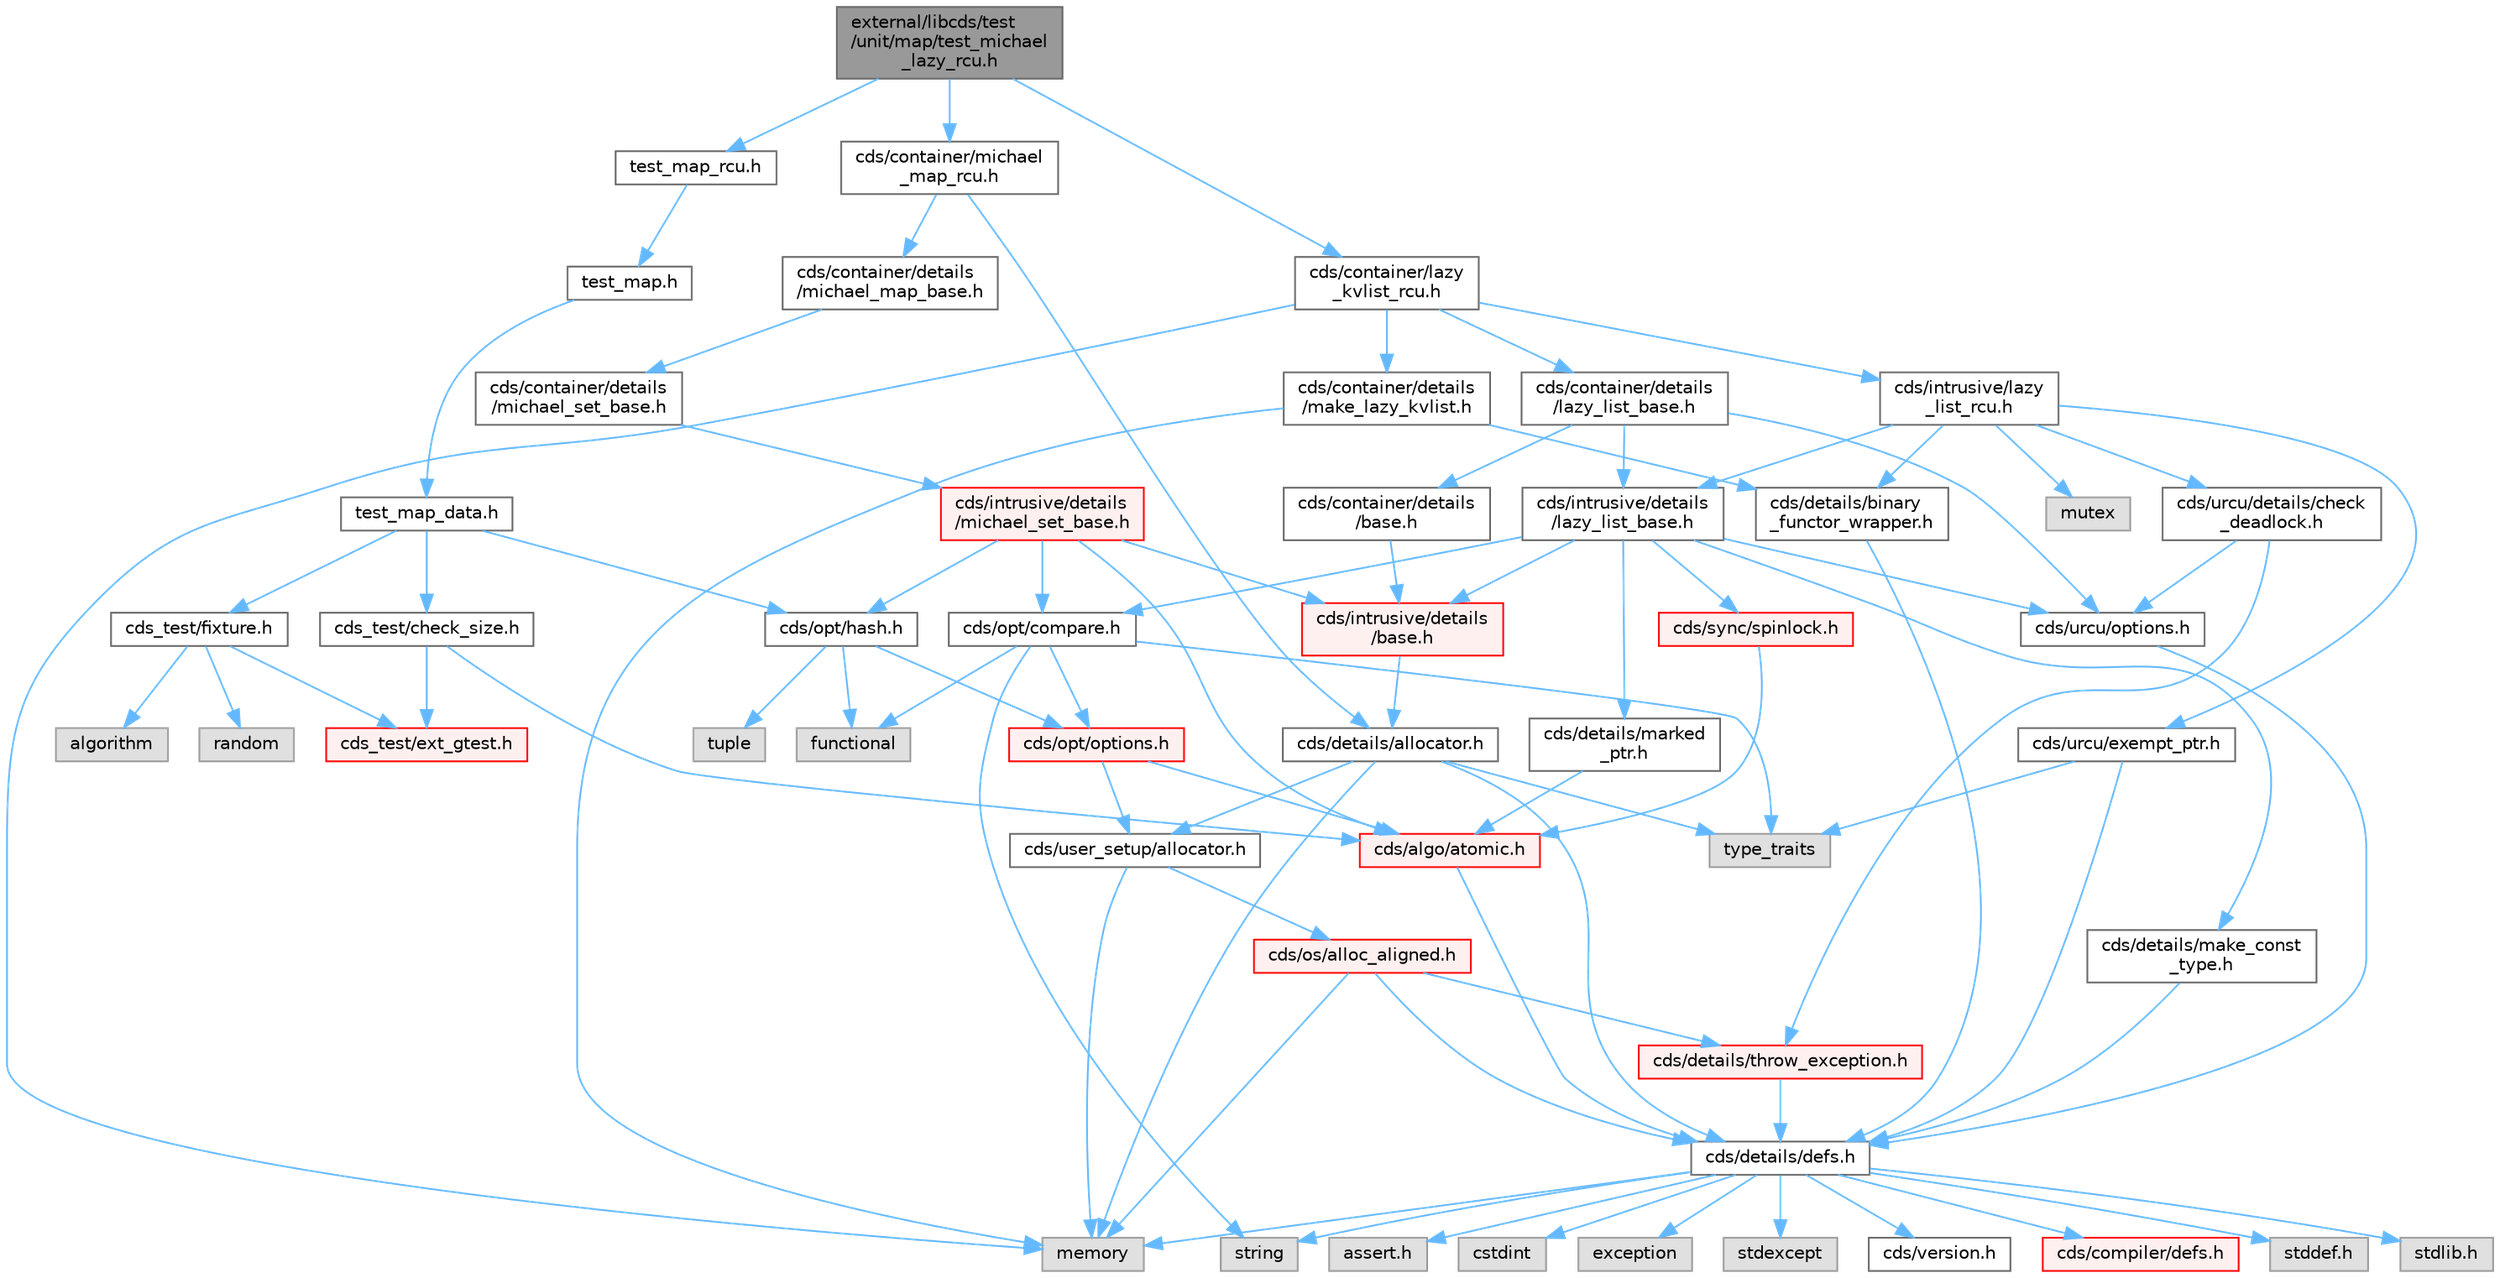 digraph "external/libcds/test/unit/map/test_michael_lazy_rcu.h"
{
 // LATEX_PDF_SIZE
  bgcolor="transparent";
  edge [fontname=Helvetica,fontsize=10,labelfontname=Helvetica,labelfontsize=10];
  node [fontname=Helvetica,fontsize=10,shape=box,height=0.2,width=0.4];
  Node1 [id="Node000001",label="external/libcds/test\l/unit/map/test_michael\l_lazy_rcu.h",height=0.2,width=0.4,color="gray40", fillcolor="grey60", style="filled", fontcolor="black",tooltip=" "];
  Node1 -> Node2 [id="edge1_Node000001_Node000002",color="steelblue1",style="solid",tooltip=" "];
  Node2 [id="Node000002",label="test_map_rcu.h",height=0.2,width=0.4,color="grey40", fillcolor="white", style="filled",URL="$test__map__rcu_8h.html",tooltip=" "];
  Node2 -> Node3 [id="edge2_Node000002_Node000003",color="steelblue1",style="solid",tooltip=" "];
  Node3 [id="Node000003",label="test_map.h",height=0.2,width=0.4,color="grey40", fillcolor="white", style="filled",URL="$map_2test__map_8h.html",tooltip=" "];
  Node3 -> Node4 [id="edge3_Node000003_Node000004",color="steelblue1",style="solid",tooltip=" "];
  Node4 [id="Node000004",label="test_map_data.h",height=0.2,width=0.4,color="grey40", fillcolor="white", style="filled",URL="$map_2test__map__data_8h.html",tooltip=" "];
  Node4 -> Node5 [id="edge4_Node000004_Node000005",color="steelblue1",style="solid",tooltip=" "];
  Node5 [id="Node000005",label="cds_test/check_size.h",height=0.2,width=0.4,color="grey40", fillcolor="white", style="filled",URL="$check__size_8h.html",tooltip=" "];
  Node5 -> Node6 [id="edge5_Node000005_Node000006",color="steelblue1",style="solid",tooltip=" "];
  Node6 [id="Node000006",label="cds_test/ext_gtest.h",height=0.2,width=0.4,color="red", fillcolor="#FFF0F0", style="filled",URL="$ext__gtest_8h.html",tooltip=" "];
  Node5 -> Node8 [id="edge6_Node000005_Node000008",color="steelblue1",style="solid",tooltip=" "];
  Node8 [id="Node000008",label="cds/algo/atomic.h",height=0.2,width=0.4,color="red", fillcolor="#FFF0F0", style="filled",URL="$external_2libcds_2cds_2algo_2atomic_8h.html",tooltip=" "];
  Node8 -> Node9 [id="edge7_Node000008_Node000009",color="steelblue1",style="solid",tooltip=" "];
  Node9 [id="Node000009",label="cds/details/defs.h",height=0.2,width=0.4,color="grey40", fillcolor="white", style="filled",URL="$details_2defs_8h.html",tooltip=" "];
  Node9 -> Node10 [id="edge8_Node000009_Node000010",color="steelblue1",style="solid",tooltip=" "];
  Node10 [id="Node000010",label="stddef.h",height=0.2,width=0.4,color="grey60", fillcolor="#E0E0E0", style="filled",tooltip=" "];
  Node9 -> Node11 [id="edge9_Node000009_Node000011",color="steelblue1",style="solid",tooltip=" "];
  Node11 [id="Node000011",label="stdlib.h",height=0.2,width=0.4,color="grey60", fillcolor="#E0E0E0", style="filled",tooltip=" "];
  Node9 -> Node12 [id="edge10_Node000009_Node000012",color="steelblue1",style="solid",tooltip=" "];
  Node12 [id="Node000012",label="assert.h",height=0.2,width=0.4,color="grey60", fillcolor="#E0E0E0", style="filled",tooltip=" "];
  Node9 -> Node13 [id="edge11_Node000009_Node000013",color="steelblue1",style="solid",tooltip=" "];
  Node13 [id="Node000013",label="cstdint",height=0.2,width=0.4,color="grey60", fillcolor="#E0E0E0", style="filled",tooltip=" "];
  Node9 -> Node14 [id="edge12_Node000009_Node000014",color="steelblue1",style="solid",tooltip=" "];
  Node14 [id="Node000014",label="exception",height=0.2,width=0.4,color="grey60", fillcolor="#E0E0E0", style="filled",tooltip=" "];
  Node9 -> Node15 [id="edge13_Node000009_Node000015",color="steelblue1",style="solid",tooltip=" "];
  Node15 [id="Node000015",label="stdexcept",height=0.2,width=0.4,color="grey60", fillcolor="#E0E0E0", style="filled",tooltip=" "];
  Node9 -> Node16 [id="edge14_Node000009_Node000016",color="steelblue1",style="solid",tooltip=" "];
  Node16 [id="Node000016",label="string",height=0.2,width=0.4,color="grey60", fillcolor="#E0E0E0", style="filled",tooltip=" "];
  Node9 -> Node17 [id="edge15_Node000009_Node000017",color="steelblue1",style="solid",tooltip=" "];
  Node17 [id="Node000017",label="memory",height=0.2,width=0.4,color="grey60", fillcolor="#E0E0E0", style="filled",tooltip=" "];
  Node9 -> Node18 [id="edge16_Node000009_Node000018",color="steelblue1",style="solid",tooltip=" "];
  Node18 [id="Node000018",label="cds/version.h",height=0.2,width=0.4,color="grey40", fillcolor="white", style="filled",URL="$external_2libcds_2cds_2version_8h.html",tooltip=" "];
  Node9 -> Node19 [id="edge17_Node000009_Node000019",color="steelblue1",style="solid",tooltip=" "];
  Node19 [id="Node000019",label="cds/compiler/defs.h",height=0.2,width=0.4,color="red", fillcolor="#FFF0F0", style="filled",URL="$compiler_2defs_8h.html",tooltip=" "];
  Node4 -> Node23 [id="edge18_Node000004_Node000023",color="steelblue1",style="solid",tooltip=" "];
  Node23 [id="Node000023",label="cds_test/fixture.h",height=0.2,width=0.4,color="grey40", fillcolor="white", style="filled",URL="$fixture_8h.html",tooltip=" "];
  Node23 -> Node6 [id="edge19_Node000023_Node000006",color="steelblue1",style="solid",tooltip=" "];
  Node23 -> Node24 [id="edge20_Node000023_Node000024",color="steelblue1",style="solid",tooltip=" "];
  Node24 [id="Node000024",label="algorithm",height=0.2,width=0.4,color="grey60", fillcolor="#E0E0E0", style="filled",tooltip=" "];
  Node23 -> Node25 [id="edge21_Node000023_Node000025",color="steelblue1",style="solid",tooltip=" "];
  Node25 [id="Node000025",label="random",height=0.2,width=0.4,color="grey60", fillcolor="#E0E0E0", style="filled",tooltip=" "];
  Node4 -> Node26 [id="edge22_Node000004_Node000026",color="steelblue1",style="solid",tooltip=" "];
  Node26 [id="Node000026",label="cds/opt/hash.h",height=0.2,width=0.4,color="grey40", fillcolor="white", style="filled",URL="$external_2libcds_2cds_2opt_2hash_8h.html",tooltip=" "];
  Node26 -> Node27 [id="edge23_Node000026_Node000027",color="steelblue1",style="solid",tooltip=" "];
  Node27 [id="Node000027",label="tuple",height=0.2,width=0.4,color="grey60", fillcolor="#E0E0E0", style="filled",tooltip=" "];
  Node26 -> Node28 [id="edge24_Node000026_Node000028",color="steelblue1",style="solid",tooltip=" "];
  Node28 [id="Node000028",label="functional",height=0.2,width=0.4,color="grey60", fillcolor="#E0E0E0", style="filled",tooltip=" "];
  Node26 -> Node29 [id="edge25_Node000026_Node000029",color="steelblue1",style="solid",tooltip=" "];
  Node29 [id="Node000029",label="cds/opt/options.h",height=0.2,width=0.4,color="red", fillcolor="#FFF0F0", style="filled",URL="$opt_2options_8h.html",tooltip=" "];
  Node29 -> Node32 [id="edge26_Node000029_Node000032",color="steelblue1",style="solid",tooltip=" "];
  Node32 [id="Node000032",label="cds/user_setup/allocator.h",height=0.2,width=0.4,color="grey40", fillcolor="white", style="filled",URL="$external_2libcds_2cds_2user__setup_2allocator_8h.html",tooltip="Default implementation of allocator classes."];
  Node32 -> Node17 [id="edge27_Node000032_Node000017",color="steelblue1",style="solid",tooltip=" "];
  Node32 -> Node33 [id="edge28_Node000032_Node000033",color="steelblue1",style="solid",tooltip=" "];
  Node33 [id="Node000033",label="cds/os/alloc_aligned.h",height=0.2,width=0.4,color="red", fillcolor="#FFF0F0", style="filled",URL="$alloc__aligned_8h.html",tooltip=" "];
  Node33 -> Node9 [id="edge29_Node000033_Node000009",color="steelblue1",style="solid",tooltip=" "];
  Node33 -> Node17 [id="edge30_Node000033_Node000017",color="steelblue1",style="solid",tooltip=" "];
  Node33 -> Node44 [id="edge31_Node000033_Node000044",color="steelblue1",style="solid",tooltip=" "];
  Node44 [id="Node000044",label="cds/details/throw_exception.h",height=0.2,width=0.4,color="red", fillcolor="#FFF0F0", style="filled",URL="$throw__exception_8h.html",tooltip=" "];
  Node44 -> Node9 [id="edge32_Node000044_Node000009",color="steelblue1",style="solid",tooltip=" "];
  Node29 -> Node8 [id="edge33_Node000029_Node000008",color="steelblue1",style="solid",tooltip=" "];
  Node1 -> Node47 [id="edge34_Node000001_Node000047",color="steelblue1",style="solid",tooltip=" "];
  Node47 [id="Node000047",label="cds/container/lazy\l_kvlist_rcu.h",height=0.2,width=0.4,color="grey40", fillcolor="white", style="filled",URL="$lazy__kvlist__rcu_8h.html",tooltip=" "];
  Node47 -> Node17 [id="edge35_Node000047_Node000017",color="steelblue1",style="solid",tooltip=" "];
  Node47 -> Node48 [id="edge36_Node000047_Node000048",color="steelblue1",style="solid",tooltip=" "];
  Node48 [id="Node000048",label="cds/container/details\l/lazy_list_base.h",height=0.2,width=0.4,color="grey40", fillcolor="white", style="filled",URL="$container_2details_2lazy__list__base_8h.html",tooltip=" "];
  Node48 -> Node49 [id="edge37_Node000048_Node000049",color="steelblue1",style="solid",tooltip=" "];
  Node49 [id="Node000049",label="cds/container/details\l/base.h",height=0.2,width=0.4,color="grey40", fillcolor="white", style="filled",URL="$external_2libcds_2cds_2container_2details_2base_8h.html",tooltip=" "];
  Node49 -> Node50 [id="edge38_Node000049_Node000050",color="steelblue1",style="solid",tooltip=" "];
  Node50 [id="Node000050",label="cds/intrusive/details\l/base.h",height=0.2,width=0.4,color="red", fillcolor="#FFF0F0", style="filled",URL="$external_2libcds_2cds_2intrusive_2details_2base_8h.html",tooltip=" "];
  Node50 -> Node53 [id="edge39_Node000050_Node000053",color="steelblue1",style="solid",tooltip=" "];
  Node53 [id="Node000053",label="cds/details/allocator.h",height=0.2,width=0.4,color="grey40", fillcolor="white", style="filled",URL="$external_2libcds_2cds_2details_2allocator_8h.html",tooltip=" "];
  Node53 -> Node54 [id="edge40_Node000053_Node000054",color="steelblue1",style="solid",tooltip=" "];
  Node54 [id="Node000054",label="type_traits",height=0.2,width=0.4,color="grey60", fillcolor="#E0E0E0", style="filled",tooltip=" "];
  Node53 -> Node17 [id="edge41_Node000053_Node000017",color="steelblue1",style="solid",tooltip=" "];
  Node53 -> Node9 [id="edge42_Node000053_Node000009",color="steelblue1",style="solid",tooltip=" "];
  Node53 -> Node32 [id="edge43_Node000053_Node000032",color="steelblue1",style="solid",tooltip=" "];
  Node48 -> Node59 [id="edge44_Node000048_Node000059",color="steelblue1",style="solid",tooltip=" "];
  Node59 [id="Node000059",label="cds/intrusive/details\l/lazy_list_base.h",height=0.2,width=0.4,color="grey40", fillcolor="white", style="filled",URL="$intrusive_2details_2lazy__list__base_8h.html",tooltip=" "];
  Node59 -> Node50 [id="edge45_Node000059_Node000050",color="steelblue1",style="solid",tooltip=" "];
  Node59 -> Node60 [id="edge46_Node000059_Node000060",color="steelblue1",style="solid",tooltip=" "];
  Node60 [id="Node000060",label="cds/opt/compare.h",height=0.2,width=0.4,color="grey40", fillcolor="white", style="filled",URL="$external_2libcds_2cds_2opt_2compare_8h.html",tooltip=" "];
  Node60 -> Node54 [id="edge47_Node000060_Node000054",color="steelblue1",style="solid",tooltip=" "];
  Node60 -> Node28 [id="edge48_Node000060_Node000028",color="steelblue1",style="solid",tooltip=" "];
  Node60 -> Node16 [id="edge49_Node000060_Node000016",color="steelblue1",style="solid",tooltip=" "];
  Node60 -> Node29 [id="edge50_Node000060_Node000029",color="steelblue1",style="solid",tooltip=" "];
  Node59 -> Node61 [id="edge51_Node000059_Node000061",color="steelblue1",style="solid",tooltip=" "];
  Node61 [id="Node000061",label="cds/details/marked\l_ptr.h",height=0.2,width=0.4,color="grey40", fillcolor="white", style="filled",URL="$marked__ptr_8h.html",tooltip=" "];
  Node61 -> Node8 [id="edge52_Node000061_Node000008",color="steelblue1",style="solid",tooltip=" "];
  Node59 -> Node62 [id="edge53_Node000059_Node000062",color="steelblue1",style="solid",tooltip=" "];
  Node62 [id="Node000062",label="cds/details/make_const\l_type.h",height=0.2,width=0.4,color="grey40", fillcolor="white", style="filled",URL="$make__const__type_8h.html",tooltip=" "];
  Node62 -> Node9 [id="edge54_Node000062_Node000009",color="steelblue1",style="solid",tooltip=" "];
  Node59 -> Node63 [id="edge55_Node000059_Node000063",color="steelblue1",style="solid",tooltip=" "];
  Node63 [id="Node000063",label="cds/sync/spinlock.h",height=0.2,width=0.4,color="red", fillcolor="#FFF0F0", style="filled",URL="$sync_2spinlock_8h.html",tooltip=" "];
  Node63 -> Node8 [id="edge56_Node000063_Node000008",color="steelblue1",style="solid",tooltip=" "];
  Node59 -> Node67 [id="edge57_Node000059_Node000067",color="steelblue1",style="solid",tooltip=" "];
  Node67 [id="Node000067",label="cds/urcu/options.h",height=0.2,width=0.4,color="grey40", fillcolor="white", style="filled",URL="$urcu_2options_8h.html",tooltip=" "];
  Node67 -> Node9 [id="edge58_Node000067_Node000009",color="steelblue1",style="solid",tooltip=" "];
  Node48 -> Node67 [id="edge59_Node000048_Node000067",color="steelblue1",style="solid",tooltip=" "];
  Node47 -> Node68 [id="edge60_Node000047_Node000068",color="steelblue1",style="solid",tooltip=" "];
  Node68 [id="Node000068",label="cds/intrusive/lazy\l_list_rcu.h",height=0.2,width=0.4,color="grey40", fillcolor="white", style="filled",URL="$intrusive_2lazy__list__rcu_8h.html",tooltip=" "];
  Node68 -> Node69 [id="edge61_Node000068_Node000069",color="steelblue1",style="solid",tooltip=" "];
  Node69 [id="Node000069",label="mutex",height=0.2,width=0.4,color="grey60", fillcolor="#E0E0E0", style="filled",tooltip=" "];
  Node68 -> Node59 [id="edge62_Node000068_Node000059",color="steelblue1",style="solid",tooltip=" "];
  Node68 -> Node70 [id="edge63_Node000068_Node000070",color="steelblue1",style="solid",tooltip=" "];
  Node70 [id="Node000070",label="cds/urcu/details/check\l_deadlock.h",height=0.2,width=0.4,color="grey40", fillcolor="white", style="filled",URL="$check__deadlock_8h.html",tooltip=" "];
  Node70 -> Node67 [id="edge64_Node000070_Node000067",color="steelblue1",style="solid",tooltip=" "];
  Node70 -> Node44 [id="edge65_Node000070_Node000044",color="steelblue1",style="solid",tooltip=" "];
  Node68 -> Node71 [id="edge66_Node000068_Node000071",color="steelblue1",style="solid",tooltip=" "];
  Node71 [id="Node000071",label="cds/details/binary\l_functor_wrapper.h",height=0.2,width=0.4,color="grey40", fillcolor="white", style="filled",URL="$binary__functor__wrapper_8h.html",tooltip=" "];
  Node71 -> Node9 [id="edge67_Node000071_Node000009",color="steelblue1",style="solid",tooltip=" "];
  Node68 -> Node72 [id="edge68_Node000068_Node000072",color="steelblue1",style="solid",tooltip=" "];
  Node72 [id="Node000072",label="cds/urcu/exempt_ptr.h",height=0.2,width=0.4,color="grey40", fillcolor="white", style="filled",URL="$exempt__ptr_8h.html",tooltip=" "];
  Node72 -> Node54 [id="edge69_Node000072_Node000054",color="steelblue1",style="solid",tooltip=" "];
  Node72 -> Node9 [id="edge70_Node000072_Node000009",color="steelblue1",style="solid",tooltip=" "];
  Node47 -> Node73 [id="edge71_Node000047_Node000073",color="steelblue1",style="solid",tooltip=" "];
  Node73 [id="Node000073",label="cds/container/details\l/make_lazy_kvlist.h",height=0.2,width=0.4,color="grey40", fillcolor="white", style="filled",URL="$make__lazy__kvlist_8h.html",tooltip=" "];
  Node73 -> Node71 [id="edge72_Node000073_Node000071",color="steelblue1",style="solid",tooltip=" "];
  Node73 -> Node17 [id="edge73_Node000073_Node000017",color="steelblue1",style="solid",tooltip=" "];
  Node1 -> Node74 [id="edge74_Node000001_Node000074",color="steelblue1",style="solid",tooltip=" "];
  Node74 [id="Node000074",label="cds/container/michael\l_map_rcu.h",height=0.2,width=0.4,color="grey40", fillcolor="white", style="filled",URL="$michael__map__rcu_8h.html",tooltip=" "];
  Node74 -> Node75 [id="edge75_Node000074_Node000075",color="steelblue1",style="solid",tooltip=" "];
  Node75 [id="Node000075",label="cds/container/details\l/michael_map_base.h",height=0.2,width=0.4,color="grey40", fillcolor="white", style="filled",URL="$michael__map__base_8h.html",tooltip=" "];
  Node75 -> Node76 [id="edge76_Node000075_Node000076",color="steelblue1",style="solid",tooltip=" "];
  Node76 [id="Node000076",label="cds/container/details\l/michael_set_base.h",height=0.2,width=0.4,color="grey40", fillcolor="white", style="filled",URL="$container_2details_2michael__set__base_8h.html",tooltip=" "];
  Node76 -> Node77 [id="edge77_Node000076_Node000077",color="steelblue1",style="solid",tooltip=" "];
  Node77 [id="Node000077",label="cds/intrusive/details\l/michael_set_base.h",height=0.2,width=0.4,color="red", fillcolor="#FFF0F0", style="filled",URL="$intrusive_2details_2michael__set__base_8h.html",tooltip=" "];
  Node77 -> Node50 [id="edge78_Node000077_Node000050",color="steelblue1",style="solid",tooltip=" "];
  Node77 -> Node60 [id="edge79_Node000077_Node000060",color="steelblue1",style="solid",tooltip=" "];
  Node77 -> Node26 [id="edge80_Node000077_Node000026",color="steelblue1",style="solid",tooltip=" "];
  Node77 -> Node8 [id="edge81_Node000077_Node000008",color="steelblue1",style="solid",tooltip=" "];
  Node74 -> Node53 [id="edge82_Node000074_Node000053",color="steelblue1",style="solid",tooltip=" "];
}

